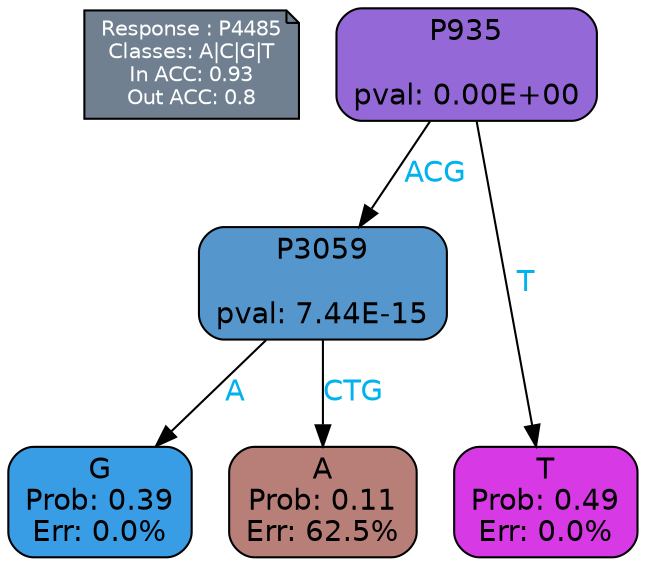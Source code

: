 digraph Tree {
node [shape=box, style="filled, rounded", color="black", fontname=helvetica] ;
graph [ranksep=equally, splines=polylines, bgcolor=transparent, dpi=600] ;
edge [fontname=helvetica] ;
LEGEND [label="Response : P4485
Classes: A|C|G|T
In ACC: 0.93
Out ACC: 0.8
",shape=note,align=left,style=filled,fillcolor="slategray",fontcolor="white",fontsize=10];1 [label="P935

pval: 0.00E+00", fillcolor="#9568d8"] ;
2 [label="P3059

pval: 7.44E-15", fillcolor="#5596cd"] ;
3 [label="G
Prob: 0.39
Err: 0.0%", fillcolor="#399de5"] ;
4 [label="A
Prob: 0.11
Err: 62.5%", fillcolor="#b87f79"] ;
5 [label="T
Prob: 0.49
Err: 0.0%", fillcolor="#d739e5"] ;
1 -> 2 [label="ACG",fontcolor=deepskyblue2] ;
1 -> 5 [label="T",fontcolor=deepskyblue2] ;
2 -> 3 [label="A",fontcolor=deepskyblue2] ;
2 -> 4 [label="CTG",fontcolor=deepskyblue2] ;
{rank = same; 3;4;5;}{rank = same; LEGEND;1;}}